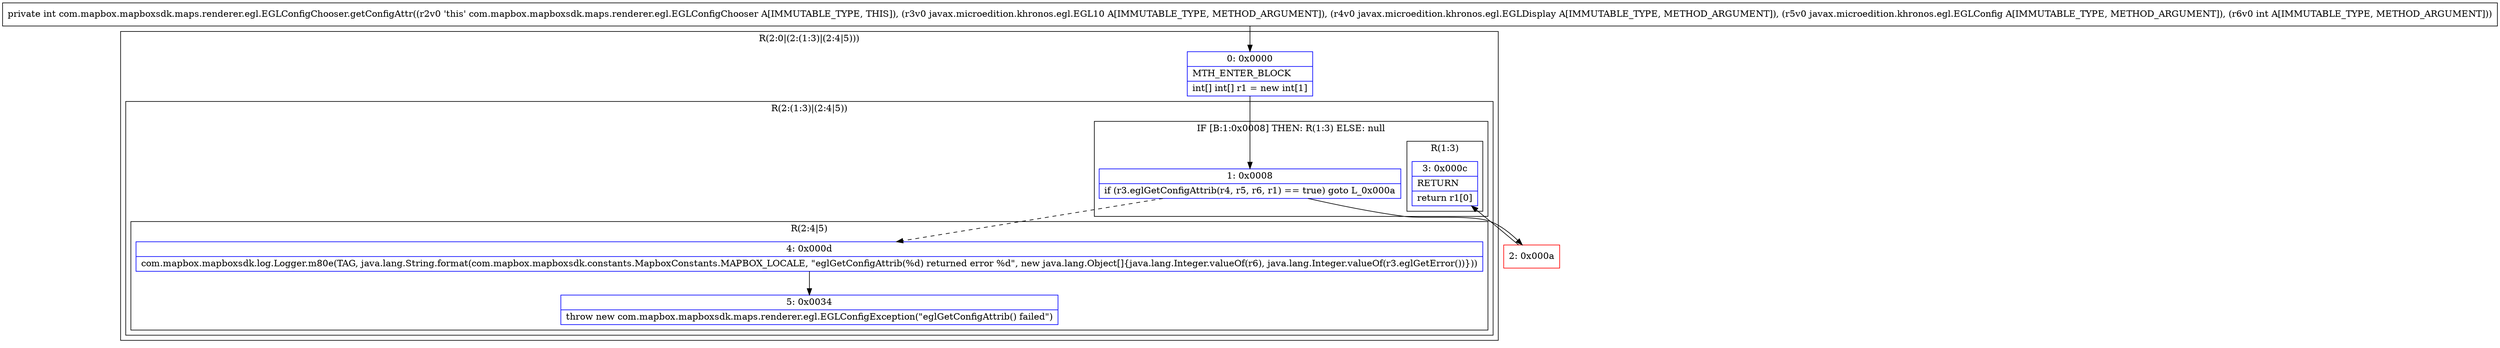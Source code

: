 digraph "CFG forcom.mapbox.mapboxsdk.maps.renderer.egl.EGLConfigChooser.getConfigAttr(Ljavax\/microedition\/khronos\/egl\/EGL10;Ljavax\/microedition\/khronos\/egl\/EGLDisplay;Ljavax\/microedition\/khronos\/egl\/EGLConfig;I)I" {
subgraph cluster_Region_1040450184 {
label = "R(2:0|(2:(1:3)|(2:4|5)))";
node [shape=record,color=blue];
Node_0 [shape=record,label="{0\:\ 0x0000|MTH_ENTER_BLOCK\l|int[] int[] r1 = new int[1]\l}"];
subgraph cluster_Region_754457196 {
label = "R(2:(1:3)|(2:4|5))";
node [shape=record,color=blue];
subgraph cluster_IfRegion_654991055 {
label = "IF [B:1:0x0008] THEN: R(1:3) ELSE: null";
node [shape=record,color=blue];
Node_1 [shape=record,label="{1\:\ 0x0008|if (r3.eglGetConfigAttrib(r4, r5, r6, r1) == true) goto L_0x000a\l}"];
subgraph cluster_Region_1902923160 {
label = "R(1:3)";
node [shape=record,color=blue];
Node_3 [shape=record,label="{3\:\ 0x000c|RETURN\l|return r1[0]\l}"];
}
}
subgraph cluster_Region_1418585376 {
label = "R(2:4|5)";
node [shape=record,color=blue];
Node_4 [shape=record,label="{4\:\ 0x000d|com.mapbox.mapboxsdk.log.Logger.m80e(TAG, java.lang.String.format(com.mapbox.mapboxsdk.constants.MapboxConstants.MAPBOX_LOCALE, \"eglGetConfigAttrib(%d) returned error %d\", new java.lang.Object[]\{java.lang.Integer.valueOf(r6), java.lang.Integer.valueOf(r3.eglGetError())\}))\l}"];
Node_5 [shape=record,label="{5\:\ 0x0034|throw new com.mapbox.mapboxsdk.maps.renderer.egl.EGLConfigException(\"eglGetConfigAttrib() failed\")\l}"];
}
}
}
Node_2 [shape=record,color=red,label="{2\:\ 0x000a}"];
MethodNode[shape=record,label="{private int com.mapbox.mapboxsdk.maps.renderer.egl.EGLConfigChooser.getConfigAttr((r2v0 'this' com.mapbox.mapboxsdk.maps.renderer.egl.EGLConfigChooser A[IMMUTABLE_TYPE, THIS]), (r3v0 javax.microedition.khronos.egl.EGL10 A[IMMUTABLE_TYPE, METHOD_ARGUMENT]), (r4v0 javax.microedition.khronos.egl.EGLDisplay A[IMMUTABLE_TYPE, METHOD_ARGUMENT]), (r5v0 javax.microedition.khronos.egl.EGLConfig A[IMMUTABLE_TYPE, METHOD_ARGUMENT]), (r6v0 int A[IMMUTABLE_TYPE, METHOD_ARGUMENT])) }"];
MethodNode -> Node_0;
Node_0 -> Node_1;
Node_1 -> Node_2;
Node_1 -> Node_4[style=dashed];
Node_4 -> Node_5;
Node_2 -> Node_3;
}

